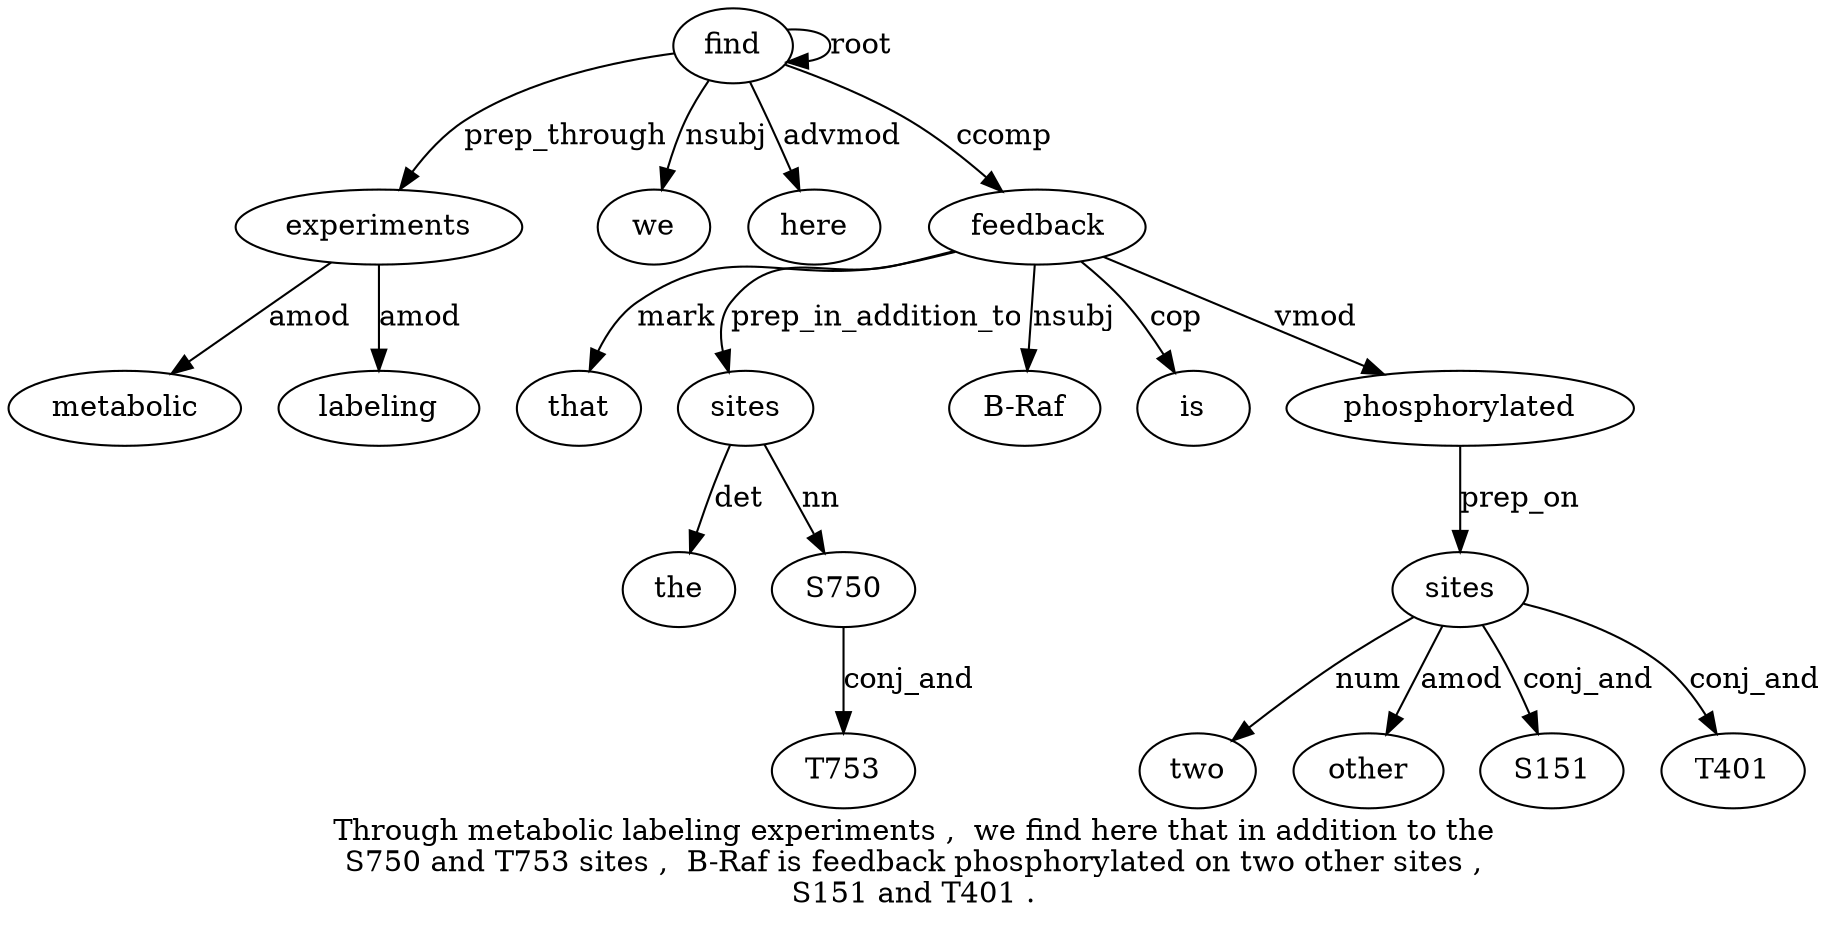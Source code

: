 digraph "Through metabolic labeling experiments ,  we find here that in addition to the S750 and T753 sites ,  B-Raf is feedback phosphorylated on two other sites ,  S151 and T401 ." {
label="Through metabolic labeling experiments ,  we find here that in addition to the
S750 and T753 sites ,  B-Raf is feedback phosphorylated on two other sites ,
S151 and T401 .";
experiments4 [style=filled, fillcolor=white, label=experiments];
metabolic2 [style=filled, fillcolor=white, label=metabolic];
experiments4 -> metabolic2  [label=amod];
labeling3 [style=filled, fillcolor=white, label=labeling];
experiments4 -> labeling3  [label=amod];
find7 [style=filled, fillcolor=white, label=find];
find7 -> experiments4  [label=prep_through];
we6 [style=filled, fillcolor=white, label=we];
find7 -> we6  [label=nsubj];
find7 -> find7  [label=root];
here8 [style=filled, fillcolor=white, label=here];
find7 -> here8  [label=advmod];
feedback21 [style=filled, fillcolor=white, label=feedback];
that9 [style=filled, fillcolor=white, label=that];
feedback21 -> that9  [label=mark];
sites17 [style=filled, fillcolor=white, label=sites];
the13 [style=filled, fillcolor=white, label=the];
sites17 -> the13  [label=det];
S75014 [style=filled, fillcolor=white, label=S750];
sites17 -> S75014  [label=nn];
T75316 [style=filled, fillcolor=white, label=T753];
S75014 -> T75316  [label=conj_and];
feedback21 -> sites17  [label=prep_in_addition_to];
"B-Raf19" [style=filled, fillcolor=white, label="B-Raf"];
feedback21 -> "B-Raf19"  [label=nsubj];
is20 [style=filled, fillcolor=white, label=is];
feedback21 -> is20  [label=cop];
find7 -> feedback21  [label=ccomp];
phosphorylated22 [style=filled, fillcolor=white, label=phosphorylated];
feedback21 -> phosphorylated22  [label=vmod];
sites26 [style=filled, fillcolor=white, label=sites];
two24 [style=filled, fillcolor=white, label=two];
sites26 -> two24  [label=num];
other25 [style=filled, fillcolor=white, label=other];
sites26 -> other25  [label=amod];
phosphorylated22 -> sites26  [label=prep_on];
S15128 [style=filled, fillcolor=white, label=S151];
sites26 -> S15128  [label=conj_and];
T4013 [style=filled, fillcolor=white, label=T401];
sites26 -> T4013  [label=conj_and];
}
